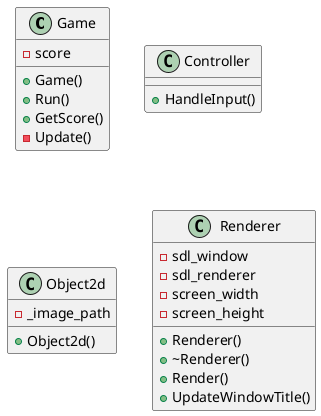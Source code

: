 @startuml
class Game{
+Game()
+Run()
+GetScore()
-Update()
-score
}

class Controller {
    +HandleInput()
}

class Object2d {
    +Object2d()
    -_image_path
}

class Renderer{
    +Renderer()
    +~Renderer()
    +Render()
    +UpdateWindowTitle()
    -sdl_window
    -sdl_renderer
    -screen_width
    -screen_height
}

@enduml
